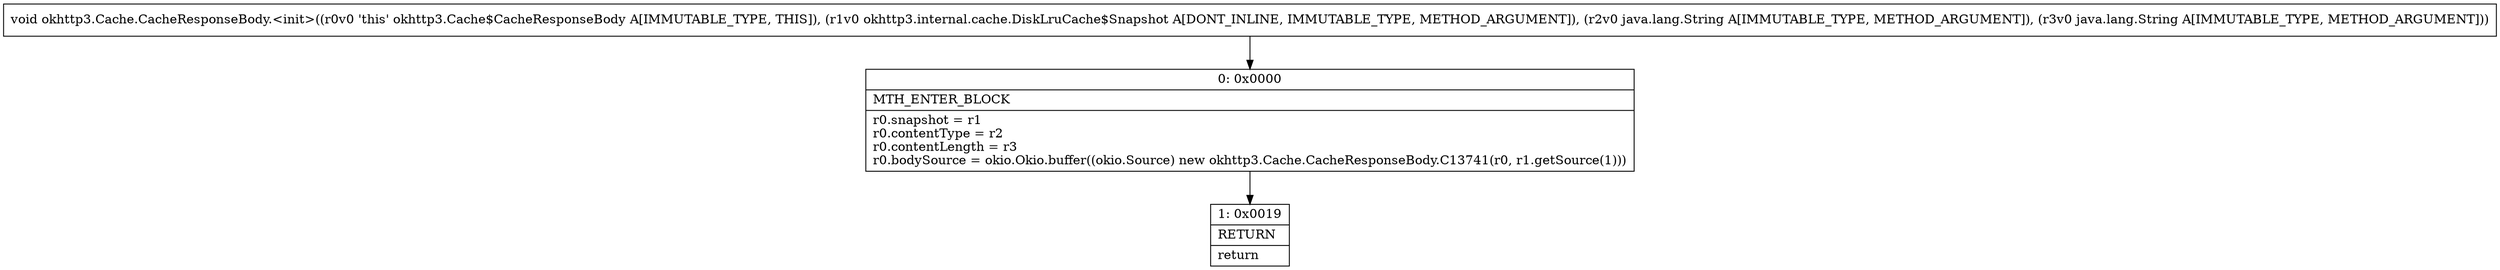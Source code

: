 digraph "CFG forokhttp3.Cache.CacheResponseBody.\<init\>(Lokhttp3\/internal\/cache\/DiskLruCache$Snapshot;Ljava\/lang\/String;Ljava\/lang\/String;)V" {
Node_0 [shape=record,label="{0\:\ 0x0000|MTH_ENTER_BLOCK\l|r0.snapshot = r1\lr0.contentType = r2\lr0.contentLength = r3\lr0.bodySource = okio.Okio.buffer((okio.Source) new okhttp3.Cache.CacheResponseBody.C13741(r0, r1.getSource(1)))\l}"];
Node_1 [shape=record,label="{1\:\ 0x0019|RETURN\l|return\l}"];
MethodNode[shape=record,label="{void okhttp3.Cache.CacheResponseBody.\<init\>((r0v0 'this' okhttp3.Cache$CacheResponseBody A[IMMUTABLE_TYPE, THIS]), (r1v0 okhttp3.internal.cache.DiskLruCache$Snapshot A[DONT_INLINE, IMMUTABLE_TYPE, METHOD_ARGUMENT]), (r2v0 java.lang.String A[IMMUTABLE_TYPE, METHOD_ARGUMENT]), (r3v0 java.lang.String A[IMMUTABLE_TYPE, METHOD_ARGUMENT])) }"];
MethodNode -> Node_0;
Node_0 -> Node_1;
}

